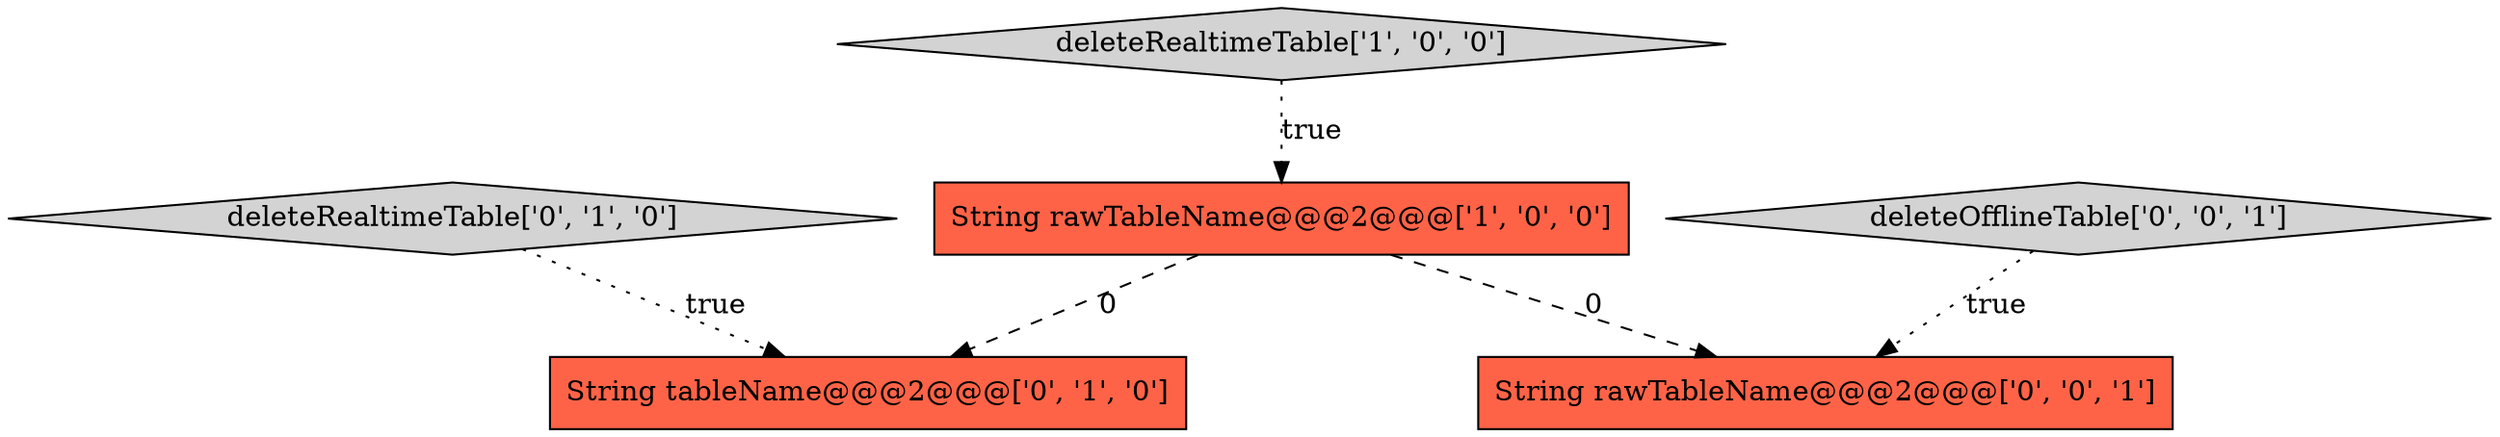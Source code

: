 digraph {
1 [style = filled, label = "String rawTableName@@@2@@@['1', '0', '0']", fillcolor = tomato, shape = box image = "AAA1AAABBB1BBB"];
0 [style = filled, label = "deleteRealtimeTable['1', '0', '0']", fillcolor = lightgray, shape = diamond image = "AAA0AAABBB1BBB"];
2 [style = filled, label = "String tableName@@@2@@@['0', '1', '0']", fillcolor = tomato, shape = box image = "AAA1AAABBB2BBB"];
5 [style = filled, label = "deleteOfflineTable['0', '0', '1']", fillcolor = lightgray, shape = diamond image = "AAA0AAABBB3BBB"];
4 [style = filled, label = "String rawTableName@@@2@@@['0', '0', '1']", fillcolor = tomato, shape = box image = "AAA0AAABBB3BBB"];
3 [style = filled, label = "deleteRealtimeTable['0', '1', '0']", fillcolor = lightgray, shape = diamond image = "AAA0AAABBB2BBB"];
1->4 [style = dashed, label="0"];
1->2 [style = dashed, label="0"];
5->4 [style = dotted, label="true"];
3->2 [style = dotted, label="true"];
0->1 [style = dotted, label="true"];
}
